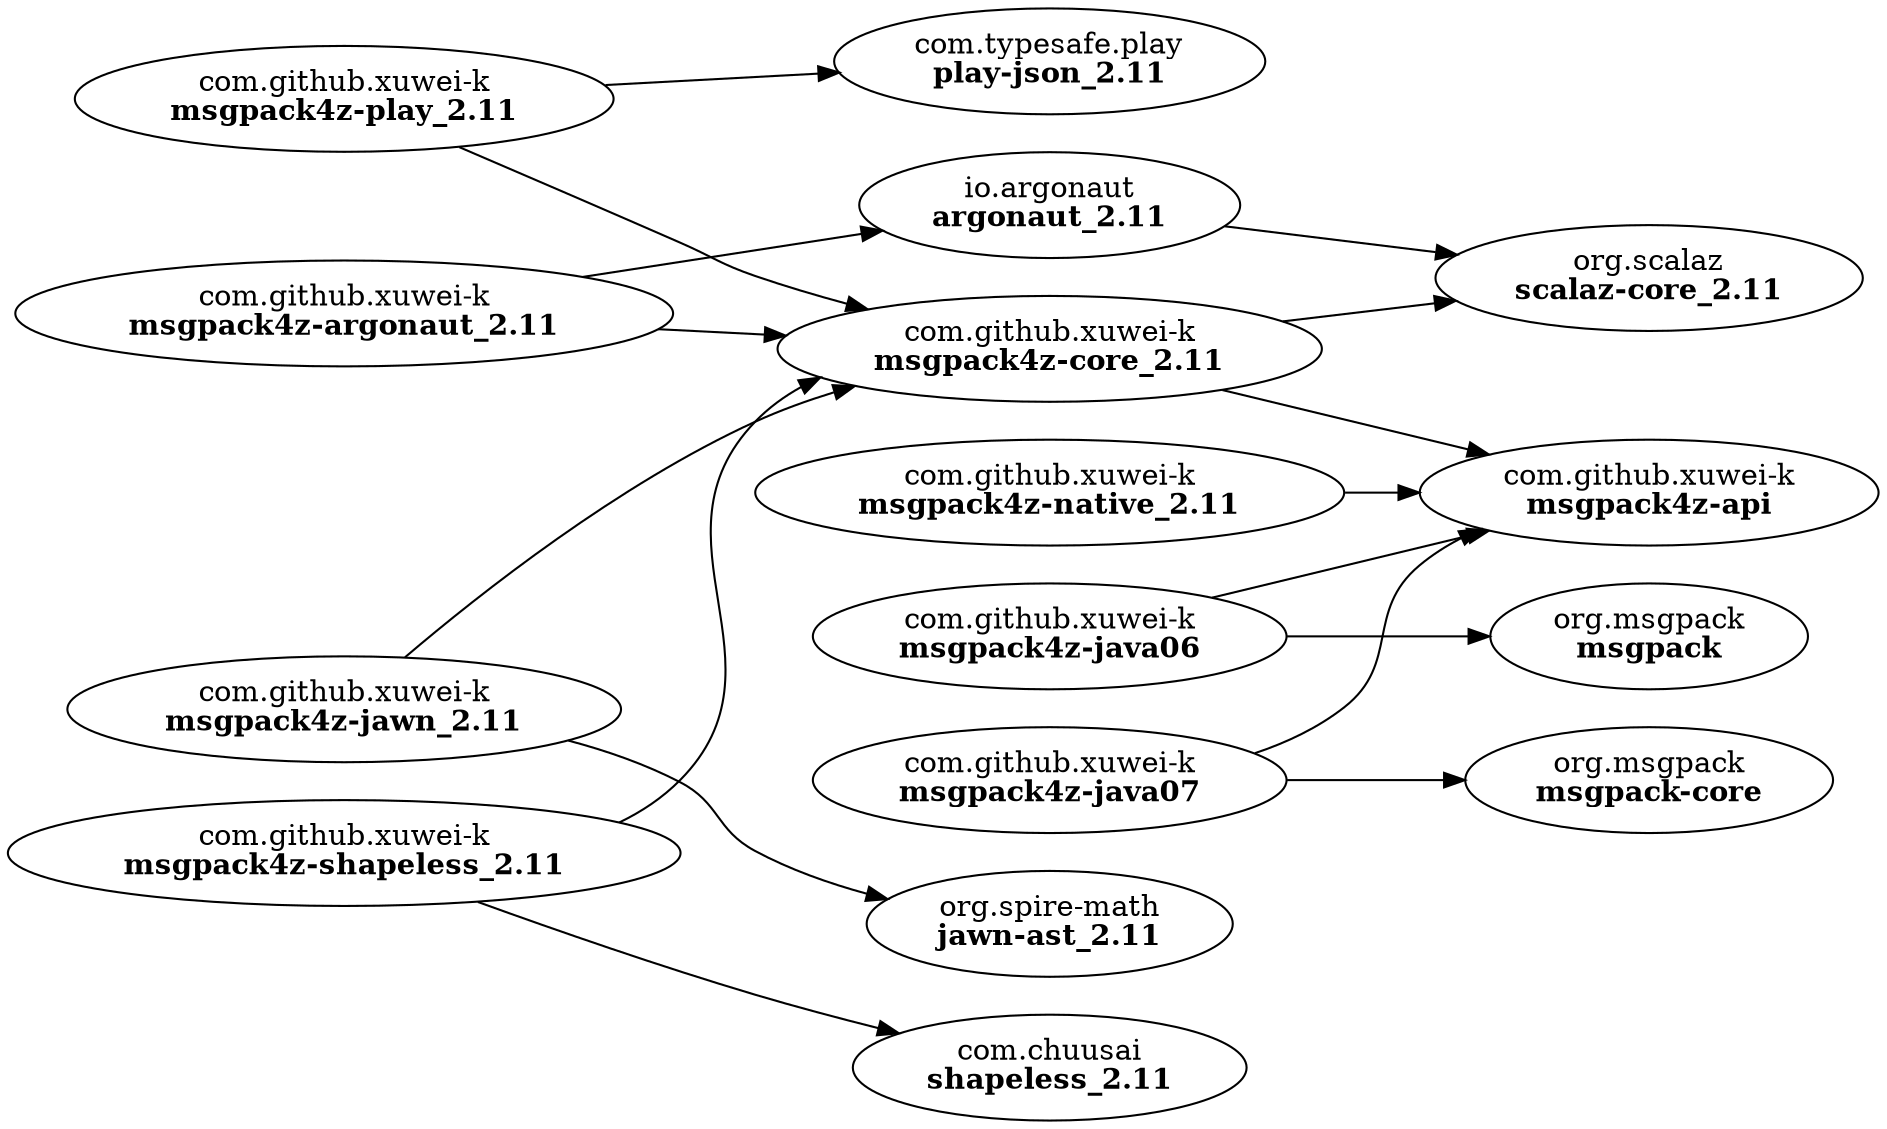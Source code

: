 digraph "msgpack4z dependency graph" {
    graph[rankdir="LR"]
    node[target="_blank"]
    "com.github.xuwei-k:msgpack4z-play_2.11"[label=<com.github.xuwei-k<BR/><B>msgpack4z-play_2.11</B>>, href="https://github.com/msgpack4z/msgpack4z-play"]
    "com.typesafe.play:play-json_2.11"[label=<com.typesafe.play<BR/><B>play-json_2.11</B>>, href="https://github.com/playframework/playframework"]
    "com.github.xuwei-k:msgpack4z-jawn_2.11"[label=<com.github.xuwei-k<BR/><B>msgpack4z-jawn_2.11</B>>, href="https://github.com/msgpack4z/msgpack4z-jawn"]
    "org.spire-math:jawn-ast_2.11"[label=<org.spire-math<BR/><B>jawn-ast_2.11</B>>, href="https://github.com/non/jawn"]
    "com.github.xuwei-k:msgpack4z-argonaut_2.11"[label=<com.github.xuwei-k<BR/><B>msgpack4z-argonaut_2.11</B>>, href="https://github.com/msgpack4z/msgpack4z-argonaut"]
    "io.argonaut:argonaut_2.11"[label=<io.argonaut<BR/><B>argonaut_2.11</B>>, href="https://github.com/argonaut-io/argonaut"]
    "com.github.xuwei-k:msgpack4z-java06"[label=<com.github.xuwei-k<BR/><B>msgpack4z-java06</B>>, href="https://github.com/msgpack4z/msgpack4z-java06"]
    "org.msgpack:msgpack"[label=<org.msgpack<BR/><B>msgpack</B>>, href="https://github.com/msgpack/msgpack-java"]
    "com.github.xuwei-k:msgpack4z-java07"[label=<com.github.xuwei-k<BR/><B>msgpack4z-java07</B>>, href="https://github.com/msgpack4z/msgpack4z-java07"]
    "org.msgpack:msgpack-core"[label=<org.msgpack<BR/><B>msgpack-core</B>>, href="https://github.com/msgpack/msgpack-java"]
    "com.github.xuwei-k:msgpack4z-native_2.11"[label=<com.github.xuwei-k<BR/><B>msgpack4z-native_2.11</B>>, href="https://github.com/msgpack4z/msgpack4z-native"]
    "com.github.xuwei-k:msgpack4z-shapeless_2.11"[label=<com.github.xuwei-k<BR/><B>msgpack4z-shapeless_2.11</B>>, href="https://github.com/msgpack4z/msgpack4z-shapeless"]
    "com.github.xuwei-k:msgpack4z-core_2.11"[label=<com.github.xuwei-k<BR/><B>msgpack4z-core_2.11</B>>, href="https://github.com/msgpack4z/msgpack4z-core"]
    "org.scalaz:scalaz-core_2.11"[label=<org.scalaz<BR/><B>scalaz-core_2.11</B>>, href="https://github.com/scalaz/scalaz"]
    "com.github.xuwei-k:msgpack4z-api"[label=<com.github.xuwei-k<BR/><B>msgpack4z-api</B>>, href="https://github.com/msgpack4z/msgpack4z-api"]
    "com.chuusai:shapeless_2.11"[label=<com.chuusai<BR/><B>shapeless_2.11</B>>, href="https://github.com/milessabin/shapeless"]
    "com.github.xuwei-k:msgpack4z-play_2.11" -> "com.typesafe.play:play-json_2.11"
    "com.github.xuwei-k:msgpack4z-jawn_2.11" -> "org.spire-math:jawn-ast_2.11"
    "com.github.xuwei-k:msgpack4z-argonaut_2.11" -> "io.argonaut:argonaut_2.11"
    "com.github.xuwei-k:msgpack4z-java06" -> "org.msgpack:msgpack"
    "com.github.xuwei-k:msgpack4z-java07" -> "org.msgpack:msgpack-core"
    "com.github.xuwei-k:msgpack4z-play_2.11" -> "com.github.xuwei-k:msgpack4z-core_2.11"
    "com.github.xuwei-k:msgpack4z-shapeless_2.11" -> "com.github.xuwei-k:msgpack4z-core_2.11"
    "com.github.xuwei-k:msgpack4z-jawn_2.11" -> "com.github.xuwei-k:msgpack4z-core_2.11"
    "com.github.xuwei-k:msgpack4z-argonaut_2.11" -> "com.github.xuwei-k:msgpack4z-core_2.11"
    "io.argonaut:argonaut_2.11" -> "org.scalaz:scalaz-core_2.11"
    "com.github.xuwei-k:msgpack4z-core_2.11" -> "org.scalaz:scalaz-core_2.11"
    "com.github.xuwei-k:msgpack4z-native_2.11" -> "com.github.xuwei-k:msgpack4z-api"
    "com.github.xuwei-k:msgpack4z-java06" -> "com.github.xuwei-k:msgpack4z-api"
    "com.github.xuwei-k:msgpack4z-core_2.11" -> "com.github.xuwei-k:msgpack4z-api"
    "com.github.xuwei-k:msgpack4z-java07" -> "com.github.xuwei-k:msgpack4z-api"
    "com.github.xuwei-k:msgpack4z-shapeless_2.11" -> "com.chuusai:shapeless_2.11"
}
